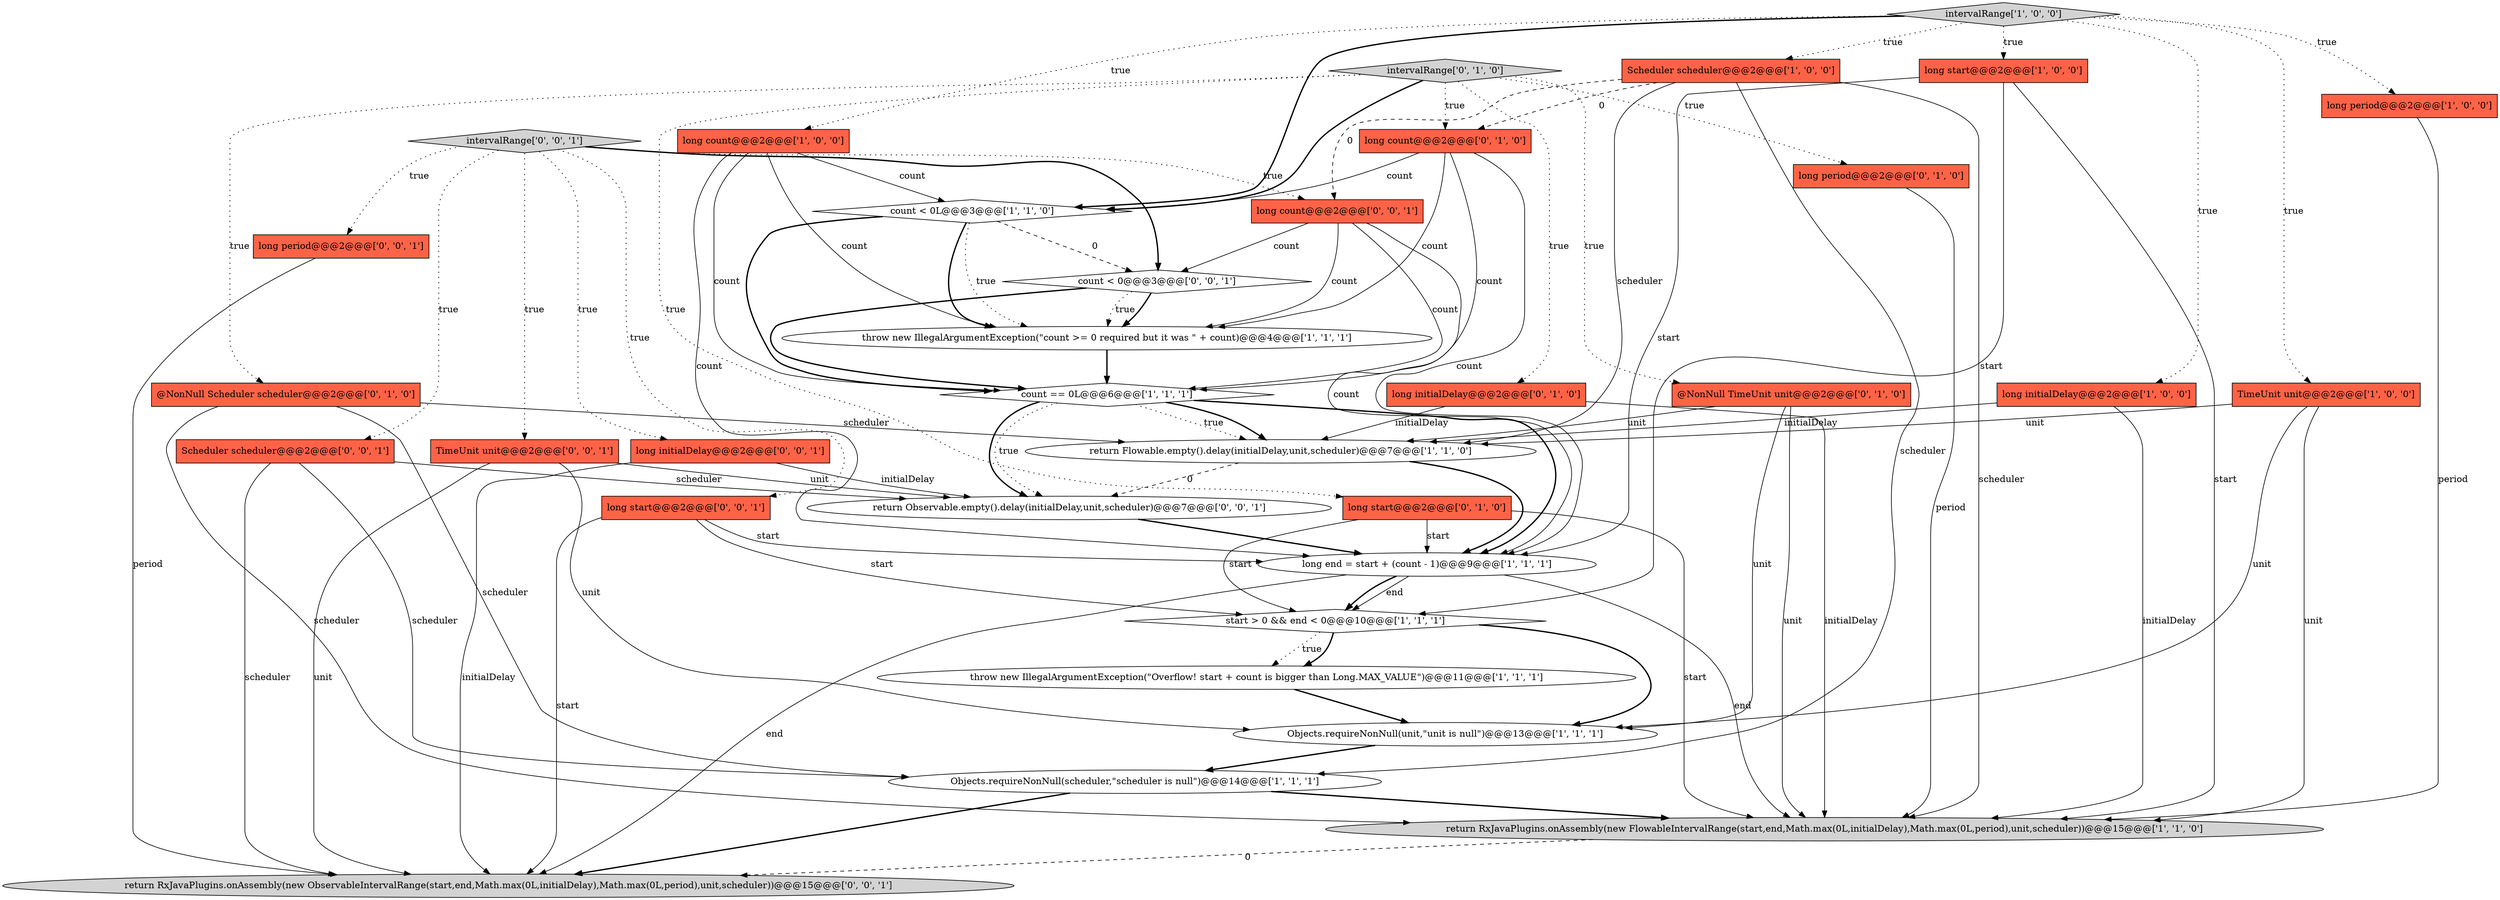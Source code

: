 digraph {
14 [style = filled, label = "long start@@@2@@@['1', '0', '0']", fillcolor = tomato, shape = box image = "AAA0AAABBB1BBB"];
1 [style = filled, label = "long period@@@2@@@['1', '0', '0']", fillcolor = tomato, shape = box image = "AAA0AAABBB1BBB"];
29 [style = filled, label = "long period@@@2@@@['0', '0', '1']", fillcolor = tomato, shape = box image = "AAA0AAABBB3BBB"];
33 [style = filled, label = "return RxJavaPlugins.onAssembly(new ObservableIntervalRange(start,end,Math.max(0L,initialDelay),Math.max(0L,period),unit,scheduler))@@@15@@@['0', '0', '1']", fillcolor = lightgray, shape = ellipse image = "AAA0AAABBB3BBB"];
25 [style = filled, label = "count < 0@@@3@@@['0', '0', '1']", fillcolor = white, shape = diamond image = "AAA0AAABBB3BBB"];
32 [style = filled, label = "intervalRange['0', '0', '1']", fillcolor = lightgray, shape = diamond image = "AAA0AAABBB3BBB"];
2 [style = filled, label = "Objects.requireNonNull(scheduler,\"scheduler is null\")@@@14@@@['1', '1', '1']", fillcolor = white, shape = ellipse image = "AAA0AAABBB1BBB"];
24 [style = filled, label = "Scheduler scheduler@@@2@@@['0', '0', '1']", fillcolor = tomato, shape = box image = "AAA0AAABBB3BBB"];
10 [style = filled, label = "return RxJavaPlugins.onAssembly(new FlowableIntervalRange(start,end,Math.max(0L,initialDelay),Math.max(0L,period),unit,scheduler))@@@15@@@['1', '1', '0']", fillcolor = lightgray, shape = ellipse image = "AAA0AAABBB1BBB"];
28 [style = filled, label = "long initialDelay@@@2@@@['0', '0', '1']", fillcolor = tomato, shape = box image = "AAA0AAABBB3BBB"];
27 [style = filled, label = "TimeUnit unit@@@2@@@['0', '0', '1']", fillcolor = tomato, shape = box image = "AAA0AAABBB3BBB"];
9 [style = filled, label = "throw new IllegalArgumentException(\"Overflow! start + count is bigger than Long.MAX_VALUE\")@@@11@@@['1', '1', '1']", fillcolor = white, shape = ellipse image = "AAA0AAABBB1BBB"];
16 [style = filled, label = "Scheduler scheduler@@@2@@@['1', '0', '0']", fillcolor = tomato, shape = box image = "AAA1AAABBB1BBB"];
4 [style = filled, label = "long initialDelay@@@2@@@['1', '0', '0']", fillcolor = tomato, shape = box image = "AAA0AAABBB1BBB"];
21 [style = filled, label = "@NonNull Scheduler scheduler@@@2@@@['0', '1', '0']", fillcolor = tomato, shape = box image = "AAA0AAABBB2BBB"];
5 [style = filled, label = "throw new IllegalArgumentException(\"count >= 0 required but it was \" + count)@@@4@@@['1', '1', '1']", fillcolor = white, shape = ellipse image = "AAA0AAABBB1BBB"];
20 [style = filled, label = "@NonNull TimeUnit unit@@@2@@@['0', '1', '0']", fillcolor = tomato, shape = box image = "AAA0AAABBB2BBB"];
26 [style = filled, label = "return Observable.empty().delay(initialDelay,unit,scheduler)@@@7@@@['0', '0', '1']", fillcolor = white, shape = ellipse image = "AAA0AAABBB3BBB"];
17 [style = filled, label = "long start@@@2@@@['0', '1', '0']", fillcolor = tomato, shape = box image = "AAA0AAABBB2BBB"];
0 [style = filled, label = "long count@@@2@@@['1', '0', '0']", fillcolor = tomato, shape = box image = "AAA0AAABBB1BBB"];
23 [style = filled, label = "long count@@@2@@@['0', '1', '0']", fillcolor = tomato, shape = box image = "AAA1AAABBB2BBB"];
7 [style = filled, label = "long end = start + (count - 1)@@@9@@@['1', '1', '1']", fillcolor = white, shape = ellipse image = "AAA0AAABBB1BBB"];
18 [style = filled, label = "long initialDelay@@@2@@@['0', '1', '0']", fillcolor = tomato, shape = box image = "AAA0AAABBB2BBB"];
3 [style = filled, label = "Objects.requireNonNull(unit,\"unit is null\")@@@13@@@['1', '1', '1']", fillcolor = white, shape = ellipse image = "AAA0AAABBB1BBB"];
6 [style = filled, label = "count == 0L@@@6@@@['1', '1', '1']", fillcolor = white, shape = diamond image = "AAA0AAABBB1BBB"];
30 [style = filled, label = "long start@@@2@@@['0', '0', '1']", fillcolor = tomato, shape = box image = "AAA0AAABBB3BBB"];
31 [style = filled, label = "long count@@@2@@@['0', '0', '1']", fillcolor = tomato, shape = box image = "AAA0AAABBB3BBB"];
19 [style = filled, label = "intervalRange['0', '1', '0']", fillcolor = lightgray, shape = diamond image = "AAA0AAABBB2BBB"];
8 [style = filled, label = "intervalRange['1', '0', '0']", fillcolor = lightgray, shape = diamond image = "AAA0AAABBB1BBB"];
13 [style = filled, label = "start > 0 && end < 0@@@10@@@['1', '1', '1']", fillcolor = white, shape = diamond image = "AAA0AAABBB1BBB"];
15 [style = filled, label = "return Flowable.empty().delay(initialDelay,unit,scheduler)@@@7@@@['1', '1', '0']", fillcolor = white, shape = ellipse image = "AAA0AAABBB1BBB"];
22 [style = filled, label = "long period@@@2@@@['0', '1', '0']", fillcolor = tomato, shape = box image = "AAA0AAABBB2BBB"];
12 [style = filled, label = "count < 0L@@@3@@@['1', '1', '0']", fillcolor = white, shape = diamond image = "AAA0AAABBB1BBB"];
11 [style = filled, label = "TimeUnit unit@@@2@@@['1', '0', '0']", fillcolor = tomato, shape = box image = "AAA0AAABBB1BBB"];
27->3 [style = solid, label="unit"];
32->28 [style = dotted, label="true"];
12->5 [style = bold, label=""];
16->31 [style = dashed, label="0"];
16->15 [style = solid, label="scheduler"];
8->16 [style = dotted, label="true"];
22->10 [style = solid, label="period"];
31->7 [style = solid, label="count"];
14->10 [style = solid, label="start"];
23->12 [style = solid, label="count"];
30->33 [style = solid, label="start"];
25->6 [style = bold, label=""];
31->5 [style = solid, label="count"];
8->4 [style = dotted, label="true"];
6->26 [style = dotted, label="true"];
31->6 [style = solid, label="count"];
0->7 [style = solid, label="count"];
7->13 [style = solid, label="end"];
16->10 [style = solid, label="scheduler"];
23->7 [style = solid, label="count"];
32->30 [style = dotted, label="true"];
32->25 [style = bold, label=""];
8->0 [style = dotted, label="true"];
23->6 [style = solid, label="count"];
14->13 [style = solid, label="start"];
23->5 [style = solid, label="count"];
6->15 [style = dotted, label="true"];
13->9 [style = dotted, label="true"];
32->24 [style = dotted, label="true"];
26->7 [style = bold, label=""];
19->12 [style = bold, label=""];
19->17 [style = dotted, label="true"];
0->5 [style = solid, label="count"];
27->26 [style = solid, label="unit"];
20->3 [style = solid, label="unit"];
29->33 [style = solid, label="period"];
19->21 [style = dotted, label="true"];
28->33 [style = solid, label="initialDelay"];
30->13 [style = solid, label="start"];
14->7 [style = solid, label="start"];
25->5 [style = dotted, label="true"];
1->10 [style = solid, label="period"];
5->6 [style = bold, label=""];
3->2 [style = bold, label=""];
7->33 [style = solid, label="end"];
8->14 [style = dotted, label="true"];
19->22 [style = dotted, label="true"];
0->6 [style = solid, label="count"];
15->26 [style = dashed, label="0"];
2->33 [style = bold, label=""];
6->7 [style = bold, label=""];
32->31 [style = dotted, label="true"];
11->3 [style = solid, label="unit"];
6->26 [style = bold, label=""];
17->13 [style = solid, label="start"];
21->2 [style = solid, label="scheduler"];
18->10 [style = solid, label="initialDelay"];
19->18 [style = dotted, label="true"];
2->10 [style = bold, label=""];
6->15 [style = bold, label=""];
27->33 [style = solid, label="unit"];
17->10 [style = solid, label="start"];
20->10 [style = solid, label="unit"];
17->7 [style = solid, label="start"];
8->11 [style = dotted, label="true"];
9->3 [style = bold, label=""];
25->5 [style = bold, label=""];
32->29 [style = dotted, label="true"];
13->9 [style = bold, label=""];
8->12 [style = bold, label=""];
21->10 [style = solid, label="scheduler"];
7->13 [style = bold, label=""];
11->15 [style = solid, label="unit"];
28->26 [style = solid, label="initialDelay"];
31->25 [style = solid, label="count"];
15->7 [style = bold, label=""];
16->2 [style = solid, label="scheduler"];
7->10 [style = solid, label="end"];
19->20 [style = dotted, label="true"];
30->7 [style = solid, label="start"];
19->23 [style = dotted, label="true"];
10->33 [style = dashed, label="0"];
16->23 [style = dashed, label="0"];
20->15 [style = solid, label="unit"];
12->6 [style = bold, label=""];
0->12 [style = solid, label="count"];
11->10 [style = solid, label="unit"];
18->15 [style = solid, label="initialDelay"];
4->10 [style = solid, label="initialDelay"];
8->1 [style = dotted, label="true"];
32->27 [style = dotted, label="true"];
12->25 [style = dashed, label="0"];
13->3 [style = bold, label=""];
24->26 [style = solid, label="scheduler"];
12->5 [style = dotted, label="true"];
21->15 [style = solid, label="scheduler"];
4->15 [style = solid, label="initialDelay"];
24->2 [style = solid, label="scheduler"];
24->33 [style = solid, label="scheduler"];
}
